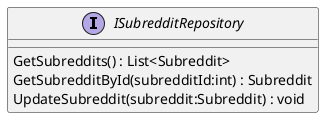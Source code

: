 @startuml
interface ISubredditRepository {
    GetSubreddits() : List<Subreddit>
    GetSubredditById(subredditId:int) : Subreddit
    UpdateSubreddit(subreddit:Subreddit) : void
}
@enduml

